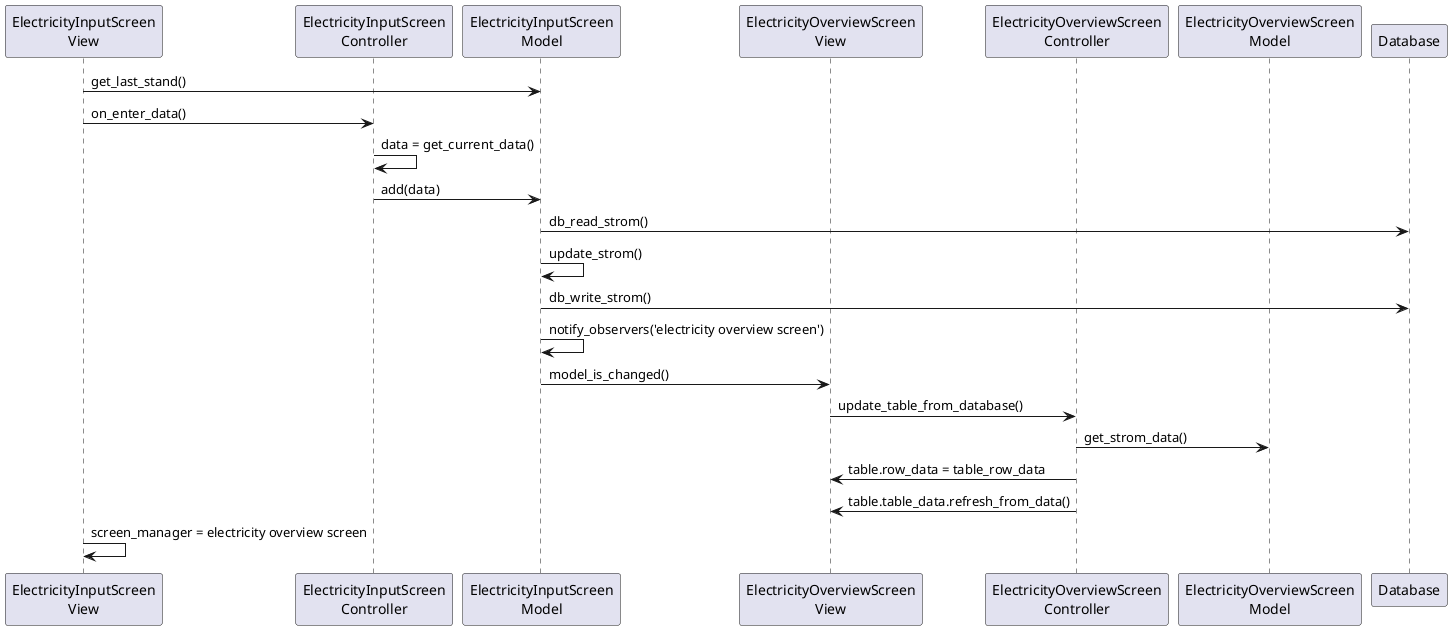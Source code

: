 @startuml
'https://plantuml.com/sequence-diagram

participant "ElectricityInputScreen\nView" as eis_view
participant "ElectricityInputScreen\nController" as eis_control
participant "ElectricityInputScreen\nModel" as eis_model
participant "ElectricityOverviewScreen\nView" as eov_view
participant "ElectricityOverviewScreen\nController" as eov_control
participant "ElectricityOverviewScreen\nModel" as eov_model
participant "Database" as app_database

eis_view -> eis_model: get_last_stand()
eis_view -> eis_control: on_enter_data()
eis_control -> eis_control: data = get_current_data()
eis_control -> eis_model: add(data)
eis_model -> app_database: db_read_strom()
eis_model -> eis_model: update_strom()
eis_model -> app_database: db_write_strom()
eis_model -> eis_model: notify_observers('electricity overview screen')
eis_model -> eov_view: model_is_changed()
eov_view -> eov_control: update_table_from_database()
eov_control -> eov_model: get_strom_data()
eov_control -> eov_view: table.row_data = table_row_data
eov_control -> eov_view: table.table_data.refresh_from_data()
eis_view -> eis_view: screen_manager = electricity overview screen



@enduml